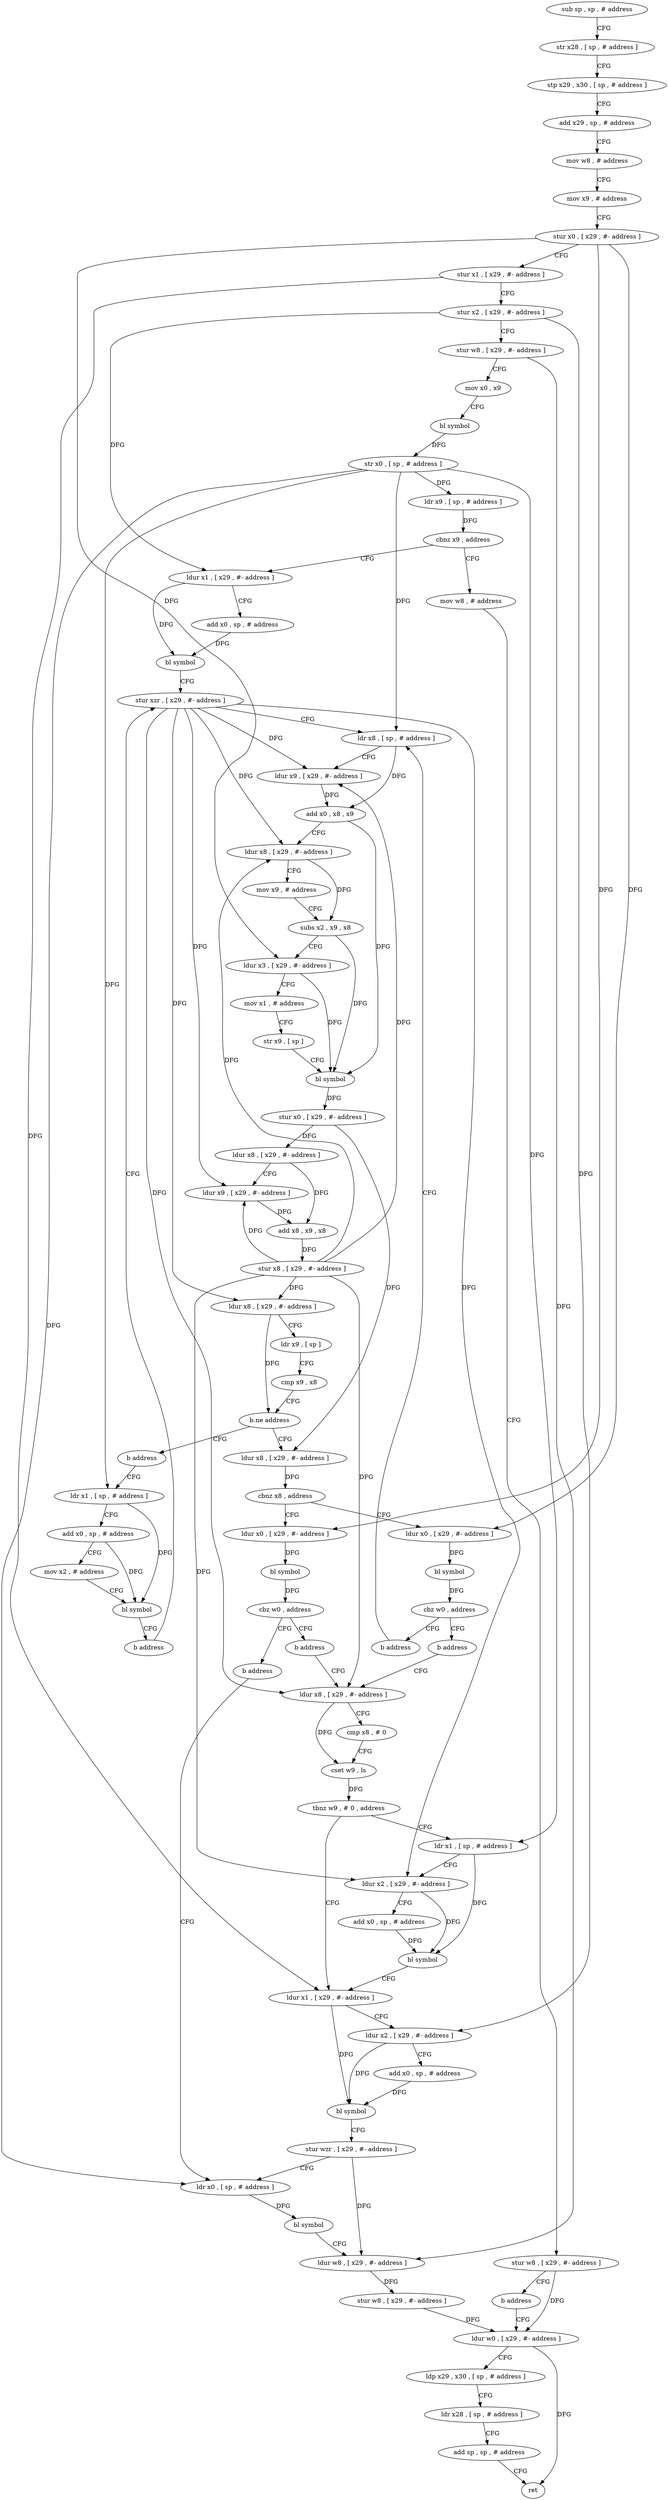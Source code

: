 digraph "func" {
"4239368" [label = "sub sp , sp , # address" ]
"4239372" [label = "str x28 , [ sp , # address ]" ]
"4239376" [label = "stp x29 , x30 , [ sp , # address ]" ]
"4239380" [label = "add x29 , sp , # address" ]
"4239384" [label = "mov w8 , # address" ]
"4239388" [label = "mov x9 , # address" ]
"4239392" [label = "stur x0 , [ x29 , #- address ]" ]
"4239396" [label = "stur x1 , [ x29 , #- address ]" ]
"4239400" [label = "stur x2 , [ x29 , #- address ]" ]
"4239404" [label = "stur w8 , [ x29 , #- address ]" ]
"4239408" [label = "mov x0 , x9" ]
"4239412" [label = "bl symbol" ]
"4239416" [label = "str x0 , [ sp , # address ]" ]
"4239420" [label = "ldr x9 , [ sp , # address ]" ]
"4239424" [label = "cbnz x9 , address" ]
"4239440" [label = "ldur x1 , [ x29 , #- address ]" ]
"4239428" [label = "mov w8 , # address" ]
"4239444" [label = "add x0 , sp , # address" ]
"4239448" [label = "bl symbol" ]
"4239452" [label = "stur xzr , [ x29 , #- address ]" ]
"4239432" [label = "stur w8 , [ x29 , #- address ]" ]
"4239436" [label = "b address" ]
"4239672" [label = "ldur w0 , [ x29 , #- address ]" ]
"4239536" [label = "ldur x8 , [ x29 , #- address ]" ]
"4239540" [label = "cbnz x8 , address" ]
"4239564" [label = "ldur x0 , [ x29 , #- address ]" ]
"4239544" [label = "ldur x0 , [ x29 , #- address ]" ]
"4239532" [label = "b address" ]
"4239584" [label = "ldr x1 , [ sp , # address ]" ]
"4239676" [label = "ldp x29 , x30 , [ sp , # address ]" ]
"4239680" [label = "ldr x28 , [ sp , # address ]" ]
"4239684" [label = "add sp , sp , # address" ]
"4239688" [label = "ret" ]
"4239568" [label = "bl symbol" ]
"4239572" [label = "cbz w0 , address" ]
"4239580" [label = "b address" ]
"4239576" [label = "b address" ]
"4239548" [label = "bl symbol" ]
"4239552" [label = "cbz w0 , address" ]
"4239560" [label = "b address" ]
"4239556" [label = "b address" ]
"4239588" [label = "add x0 , sp , # address" ]
"4239592" [label = "mov x2 , # address" ]
"4239596" [label = "bl symbol" ]
"4239600" [label = "b address" ]
"4239456" [label = "ldr x8 , [ sp , # address ]" ]
"4239604" [label = "ldur x8 , [ x29 , #- address ]" ]
"4239656" [label = "ldr x0 , [ sp , # address ]" ]
"4239460" [label = "ldur x9 , [ x29 , #- address ]" ]
"4239464" [label = "add x0 , x8 , x9" ]
"4239468" [label = "ldur x8 , [ x29 , #- address ]" ]
"4239472" [label = "mov x9 , # address" ]
"4239476" [label = "subs x2 , x9 , x8" ]
"4239480" [label = "ldur x3 , [ x29 , #- address ]" ]
"4239484" [label = "mov x1 , # address" ]
"4239488" [label = "str x9 , [ sp ]" ]
"4239492" [label = "bl symbol" ]
"4239496" [label = "stur x0 , [ x29 , #- address ]" ]
"4239500" [label = "ldur x8 , [ x29 , #- address ]" ]
"4239504" [label = "ldur x9 , [ x29 , #- address ]" ]
"4239508" [label = "add x8 , x9 , x8" ]
"4239512" [label = "stur x8 , [ x29 , #- address ]" ]
"4239516" [label = "ldur x8 , [ x29 , #- address ]" ]
"4239520" [label = "ldr x9 , [ sp ]" ]
"4239524" [label = "cmp x9 , x8" ]
"4239528" [label = "b.ne address" ]
"4239608" [label = "cmp x8 , # 0" ]
"4239612" [label = "cset w9 , ls" ]
"4239616" [label = "tbnz w9 , # 0 , address" ]
"4239636" [label = "ldur x1 , [ x29 , #- address ]" ]
"4239620" [label = "ldr x1 , [ sp , # address ]" ]
"4239660" [label = "bl symbol" ]
"4239664" [label = "ldur w8 , [ x29 , #- address ]" ]
"4239668" [label = "stur w8 , [ x29 , #- address ]" ]
"4239640" [label = "ldur x2 , [ x29 , #- address ]" ]
"4239644" [label = "add x0 , sp , # address" ]
"4239648" [label = "bl symbol" ]
"4239652" [label = "stur wzr , [ x29 , #- address ]" ]
"4239624" [label = "ldur x2 , [ x29 , #- address ]" ]
"4239628" [label = "add x0 , sp , # address" ]
"4239632" [label = "bl symbol" ]
"4239368" -> "4239372" [ label = "CFG" ]
"4239372" -> "4239376" [ label = "CFG" ]
"4239376" -> "4239380" [ label = "CFG" ]
"4239380" -> "4239384" [ label = "CFG" ]
"4239384" -> "4239388" [ label = "CFG" ]
"4239388" -> "4239392" [ label = "CFG" ]
"4239392" -> "4239396" [ label = "CFG" ]
"4239392" -> "4239480" [ label = "DFG" ]
"4239392" -> "4239564" [ label = "DFG" ]
"4239392" -> "4239544" [ label = "DFG" ]
"4239396" -> "4239400" [ label = "CFG" ]
"4239396" -> "4239636" [ label = "DFG" ]
"4239400" -> "4239404" [ label = "CFG" ]
"4239400" -> "4239440" [ label = "DFG" ]
"4239400" -> "4239640" [ label = "DFG" ]
"4239404" -> "4239408" [ label = "CFG" ]
"4239404" -> "4239664" [ label = "DFG" ]
"4239408" -> "4239412" [ label = "CFG" ]
"4239412" -> "4239416" [ label = "DFG" ]
"4239416" -> "4239420" [ label = "DFG" ]
"4239416" -> "4239456" [ label = "DFG" ]
"4239416" -> "4239584" [ label = "DFG" ]
"4239416" -> "4239656" [ label = "DFG" ]
"4239416" -> "4239620" [ label = "DFG" ]
"4239420" -> "4239424" [ label = "DFG" ]
"4239424" -> "4239440" [ label = "CFG" ]
"4239424" -> "4239428" [ label = "CFG" ]
"4239440" -> "4239444" [ label = "CFG" ]
"4239440" -> "4239448" [ label = "DFG" ]
"4239428" -> "4239432" [ label = "CFG" ]
"4239444" -> "4239448" [ label = "DFG" ]
"4239448" -> "4239452" [ label = "CFG" ]
"4239452" -> "4239456" [ label = "CFG" ]
"4239452" -> "4239460" [ label = "DFG" ]
"4239452" -> "4239468" [ label = "DFG" ]
"4239452" -> "4239504" [ label = "DFG" ]
"4239452" -> "4239516" [ label = "DFG" ]
"4239452" -> "4239604" [ label = "DFG" ]
"4239452" -> "4239624" [ label = "DFG" ]
"4239432" -> "4239436" [ label = "CFG" ]
"4239432" -> "4239672" [ label = "DFG" ]
"4239436" -> "4239672" [ label = "CFG" ]
"4239672" -> "4239676" [ label = "CFG" ]
"4239672" -> "4239688" [ label = "DFG" ]
"4239536" -> "4239540" [ label = "DFG" ]
"4239540" -> "4239564" [ label = "CFG" ]
"4239540" -> "4239544" [ label = "CFG" ]
"4239564" -> "4239568" [ label = "DFG" ]
"4239544" -> "4239548" [ label = "DFG" ]
"4239532" -> "4239584" [ label = "CFG" ]
"4239584" -> "4239588" [ label = "CFG" ]
"4239584" -> "4239596" [ label = "DFG" ]
"4239676" -> "4239680" [ label = "CFG" ]
"4239680" -> "4239684" [ label = "CFG" ]
"4239684" -> "4239688" [ label = "CFG" ]
"4239568" -> "4239572" [ label = "DFG" ]
"4239572" -> "4239580" [ label = "CFG" ]
"4239572" -> "4239576" [ label = "CFG" ]
"4239580" -> "4239456" [ label = "CFG" ]
"4239576" -> "4239604" [ label = "CFG" ]
"4239548" -> "4239552" [ label = "DFG" ]
"4239552" -> "4239560" [ label = "CFG" ]
"4239552" -> "4239556" [ label = "CFG" ]
"4239560" -> "4239604" [ label = "CFG" ]
"4239556" -> "4239656" [ label = "CFG" ]
"4239588" -> "4239592" [ label = "CFG" ]
"4239588" -> "4239596" [ label = "DFG" ]
"4239592" -> "4239596" [ label = "CFG" ]
"4239596" -> "4239600" [ label = "CFG" ]
"4239600" -> "4239452" [ label = "CFG" ]
"4239456" -> "4239460" [ label = "CFG" ]
"4239456" -> "4239464" [ label = "DFG" ]
"4239604" -> "4239608" [ label = "CFG" ]
"4239604" -> "4239612" [ label = "DFG" ]
"4239656" -> "4239660" [ label = "DFG" ]
"4239460" -> "4239464" [ label = "DFG" ]
"4239464" -> "4239468" [ label = "CFG" ]
"4239464" -> "4239492" [ label = "DFG" ]
"4239468" -> "4239472" [ label = "CFG" ]
"4239468" -> "4239476" [ label = "DFG" ]
"4239472" -> "4239476" [ label = "CFG" ]
"4239476" -> "4239480" [ label = "CFG" ]
"4239476" -> "4239492" [ label = "DFG" ]
"4239480" -> "4239484" [ label = "CFG" ]
"4239480" -> "4239492" [ label = "DFG" ]
"4239484" -> "4239488" [ label = "CFG" ]
"4239488" -> "4239492" [ label = "CFG" ]
"4239492" -> "4239496" [ label = "DFG" ]
"4239496" -> "4239500" [ label = "DFG" ]
"4239496" -> "4239536" [ label = "DFG" ]
"4239500" -> "4239504" [ label = "CFG" ]
"4239500" -> "4239508" [ label = "DFG" ]
"4239504" -> "4239508" [ label = "DFG" ]
"4239508" -> "4239512" [ label = "DFG" ]
"4239512" -> "4239516" [ label = "DFG" ]
"4239512" -> "4239460" [ label = "DFG" ]
"4239512" -> "4239468" [ label = "DFG" ]
"4239512" -> "4239504" [ label = "DFG" ]
"4239512" -> "4239604" [ label = "DFG" ]
"4239512" -> "4239624" [ label = "DFG" ]
"4239516" -> "4239520" [ label = "CFG" ]
"4239516" -> "4239528" [ label = "DFG" ]
"4239520" -> "4239524" [ label = "CFG" ]
"4239524" -> "4239528" [ label = "CFG" ]
"4239528" -> "4239536" [ label = "CFG" ]
"4239528" -> "4239532" [ label = "CFG" ]
"4239608" -> "4239612" [ label = "CFG" ]
"4239612" -> "4239616" [ label = "DFG" ]
"4239616" -> "4239636" [ label = "CFG" ]
"4239616" -> "4239620" [ label = "CFG" ]
"4239636" -> "4239640" [ label = "CFG" ]
"4239636" -> "4239648" [ label = "DFG" ]
"4239620" -> "4239624" [ label = "CFG" ]
"4239620" -> "4239632" [ label = "DFG" ]
"4239660" -> "4239664" [ label = "CFG" ]
"4239664" -> "4239668" [ label = "DFG" ]
"4239668" -> "4239672" [ label = "DFG" ]
"4239640" -> "4239644" [ label = "CFG" ]
"4239640" -> "4239648" [ label = "DFG" ]
"4239644" -> "4239648" [ label = "DFG" ]
"4239648" -> "4239652" [ label = "CFG" ]
"4239652" -> "4239656" [ label = "CFG" ]
"4239652" -> "4239664" [ label = "DFG" ]
"4239624" -> "4239628" [ label = "CFG" ]
"4239624" -> "4239632" [ label = "DFG" ]
"4239628" -> "4239632" [ label = "DFG" ]
"4239632" -> "4239636" [ label = "CFG" ]
}

